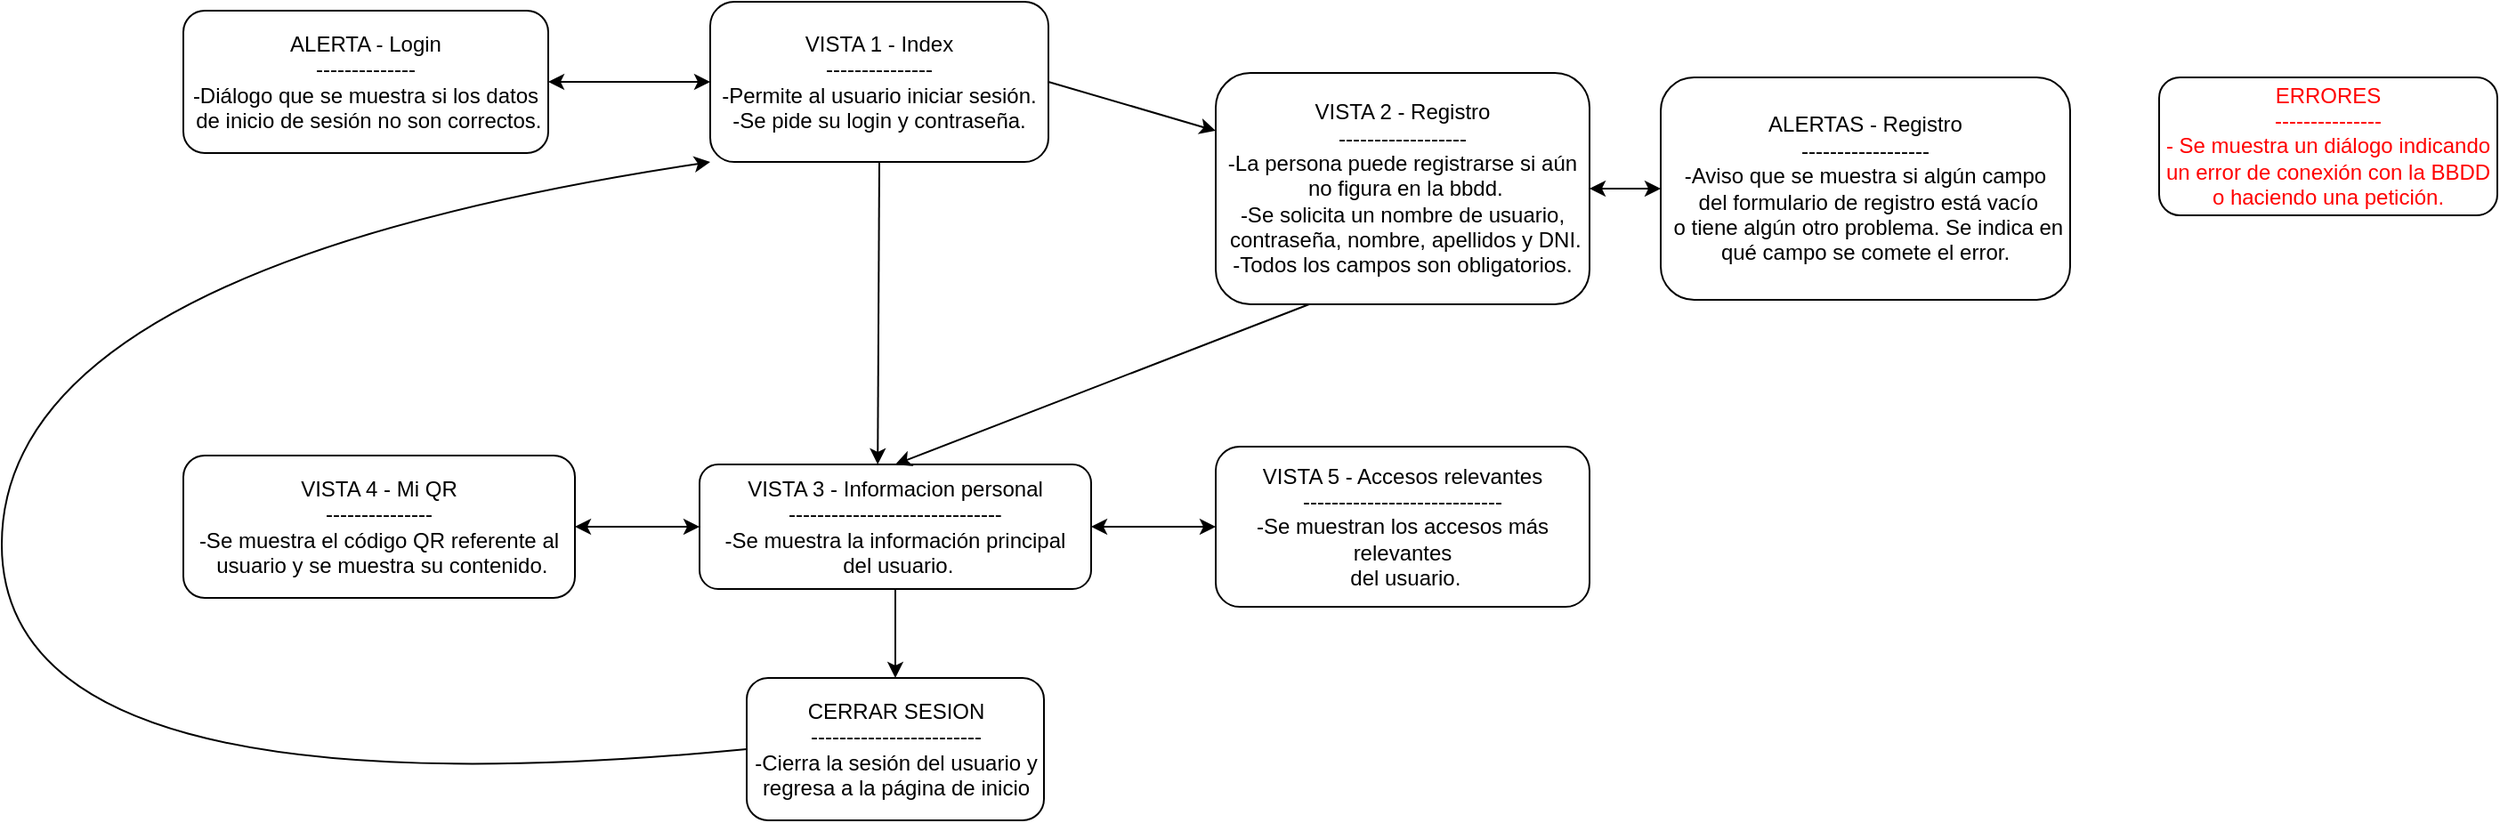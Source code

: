 <mxfile version="15.9.6" type="device"><diagram id="yWOGK6179sfe3x10DwoG" name="Page-1"><mxGraphModel dx="1221" dy="681" grid="1" gridSize="10" guides="1" tooltips="1" connect="1" arrows="1" fold="1" page="1" pageScale="1" pageWidth="827" pageHeight="1169" math="0" shadow="0"><root><mxCell id="0"/><mxCell id="1" parent="0"/><mxCell id="VSFZB5TWowHhMxwUCaiu-1" value="&lt;div&gt;VISTA 1 - Index&lt;/div&gt;&lt;div&gt;---------------&lt;/div&gt;&lt;div&gt;-Permite al usuario iniciar sesión.&lt;/div&gt;&lt;div&gt;-Se pide su login y contraseña.&lt;/div&gt;" style="rounded=1;whiteSpace=wrap;html=1;" parent="1" vertex="1"><mxGeometry x="468" y="190" width="190" height="90" as="geometry"/></mxCell><mxCell id="VSFZB5TWowHhMxwUCaiu-2" value="&lt;div&gt;ALERTA - Login&lt;/div&gt;&lt;div&gt;--------------&lt;/div&gt;&lt;div&gt;-Diálogo que se muestra si los datos&lt;/div&gt;&lt;div&gt;&amp;nbsp;de inicio de sesión no son correctos.&lt;/div&gt;" style="rounded=1;whiteSpace=wrap;html=1;" parent="1" vertex="1"><mxGeometry x="172" y="195" width="205" height="80" as="geometry"/></mxCell><mxCell id="VSFZB5TWowHhMxwUCaiu-3" value="&lt;div&gt;VISTA 2 - Registro&lt;/div&gt;&lt;div&gt;------------------&lt;/div&gt;&lt;div&gt;-La persona puede registrarse si aún&lt;/div&gt;&lt;div&gt;&amp;nbsp;no figura en la bbdd.&lt;/div&gt;&lt;div&gt;-Se solicita un nombre de usuario,&lt;/div&gt;&lt;div&gt;&amp;nbsp;contraseña, nombre, apellidos y DNI.&lt;/div&gt;&lt;div&gt;-Todos los campos son obligatorios.&lt;/div&gt;" style="rounded=1;whiteSpace=wrap;html=1;" parent="1" vertex="1"><mxGeometry x="752" y="230" width="210" height="130" as="geometry"/></mxCell><mxCell id="VSFZB5TWowHhMxwUCaiu-4" value="&lt;div&gt;ALERTAS - Registro&lt;/div&gt;&lt;div&gt;------------------&lt;/div&gt;&lt;div&gt;-Aviso que se muestra si algún campo&lt;/div&gt;&lt;div&gt;&amp;nbsp;del formulario de registro está vacío&lt;/div&gt;&lt;div&gt;&amp;nbsp;o tiene algún otro problema. Se indica en qué campo se comete el error.&lt;/div&gt;" style="rounded=1;whiteSpace=wrap;html=1;" parent="1" vertex="1"><mxGeometry x="1002" y="232.5" width="230" height="125" as="geometry"/></mxCell><mxCell id="VSFZB5TWowHhMxwUCaiu-5" value="&lt;div&gt;VISTA 3 - Informacion personal&lt;/div&gt;&lt;div&gt;------------------------------&lt;/div&gt;&lt;div&gt;-Se muestra la información principal&lt;/div&gt;&lt;div&gt;&amp;nbsp;del usuario.&lt;/div&gt;" style="rounded=1;whiteSpace=wrap;html=1;" parent="1" vertex="1"><mxGeometry x="462" y="450" width="220" height="70" as="geometry"/></mxCell><mxCell id="VSFZB5TWowHhMxwUCaiu-6" value="&lt;div&gt;VISTA 4 - Mi QR&lt;/div&gt;&lt;div&gt;---------------&lt;/div&gt;&lt;div&gt;-Se muestra el código QR referente al&lt;/div&gt;&lt;div&gt;&amp;nbsp;usuario y se muestra su contenido.&lt;/div&gt;" style="rounded=1;whiteSpace=wrap;html=1;" parent="1" vertex="1"><mxGeometry x="172" y="445" width="220" height="80" as="geometry"/></mxCell><mxCell id="VSFZB5TWowHhMxwUCaiu-7" value="&lt;div&gt;VISTA 5 - Accesos relevantes&lt;/div&gt;&lt;div&gt;----------------------------&lt;/div&gt;&lt;div&gt;-Se muestran los accesos más relevantes&lt;/div&gt;&lt;div&gt;&amp;nbsp;del usuario.&lt;/div&gt;" style="rounded=1;whiteSpace=wrap;html=1;" parent="1" vertex="1"><mxGeometry x="752" y="440" width="210" height="90" as="geometry"/></mxCell><mxCell id="VSFZB5TWowHhMxwUCaiu-8" value="" style="endArrow=classic;startArrow=classic;html=1;rounded=0;exitX=1;exitY=0.5;exitDx=0;exitDy=0;entryX=0;entryY=0.5;entryDx=0;entryDy=0;" parent="1" source="VSFZB5TWowHhMxwUCaiu-2" target="VSFZB5TWowHhMxwUCaiu-1" edge="1"><mxGeometry width="50" height="50" relative="1" as="geometry"><mxPoint x="622" y="360" as="sourcePoint"/><mxPoint x="672" y="310" as="targetPoint"/></mxGeometry></mxCell><mxCell id="VSFZB5TWowHhMxwUCaiu-10" value="" style="endArrow=classic;html=1;rounded=0;exitX=1;exitY=0.5;exitDx=0;exitDy=0;entryX=0;entryY=0.25;entryDx=0;entryDy=0;" parent="1" source="VSFZB5TWowHhMxwUCaiu-1" target="VSFZB5TWowHhMxwUCaiu-3" edge="1"><mxGeometry width="50" height="50" relative="1" as="geometry"><mxPoint x="632" y="290" as="sourcePoint"/><mxPoint x="682" y="240" as="targetPoint"/></mxGeometry></mxCell><mxCell id="VSFZB5TWowHhMxwUCaiu-11" value="" style="endArrow=classic;startArrow=classic;html=1;rounded=0;exitX=1;exitY=0.5;exitDx=0;exitDy=0;entryX=0;entryY=0.5;entryDx=0;entryDy=0;" parent="1" source="VSFZB5TWowHhMxwUCaiu-3" target="VSFZB5TWowHhMxwUCaiu-4" edge="1"><mxGeometry width="50" height="50" relative="1" as="geometry"><mxPoint x="962" y="430" as="sourcePoint"/><mxPoint x="1012" y="380" as="targetPoint"/></mxGeometry></mxCell><mxCell id="VSFZB5TWowHhMxwUCaiu-12" value="" style="endArrow=classic;html=1;rounded=0;exitX=0.25;exitY=1;exitDx=0;exitDy=0;entryX=0.5;entryY=0;entryDx=0;entryDy=0;" parent="1" source="VSFZB5TWowHhMxwUCaiu-3" target="VSFZB5TWowHhMxwUCaiu-5" edge="1"><mxGeometry width="50" height="50" relative="1" as="geometry"><mxPoint x="622" y="360" as="sourcePoint"/><mxPoint x="672" y="310" as="targetPoint"/></mxGeometry></mxCell><mxCell id="VSFZB5TWowHhMxwUCaiu-13" value="" style="endArrow=classic;html=1;rounded=0;exitX=0.5;exitY=1;exitDx=0;exitDy=0;entryX=0.455;entryY=0;entryDx=0;entryDy=0;entryPerimeter=0;" parent="1" source="VSFZB5TWowHhMxwUCaiu-1" target="VSFZB5TWowHhMxwUCaiu-5" edge="1"><mxGeometry width="50" height="50" relative="1" as="geometry"><mxPoint x="542" y="330" as="sourcePoint"/><mxPoint x="592" y="280" as="targetPoint"/></mxGeometry></mxCell><mxCell id="VSFZB5TWowHhMxwUCaiu-14" value="" style="endArrow=classic;startArrow=classic;html=1;rounded=0;exitX=1;exitY=0.5;exitDx=0;exitDy=0;entryX=0;entryY=0.5;entryDx=0;entryDy=0;" parent="1" source="VSFZB5TWowHhMxwUCaiu-6" target="VSFZB5TWowHhMxwUCaiu-5" edge="1"><mxGeometry width="50" height="50" relative="1" as="geometry"><mxPoint x="292" y="420" as="sourcePoint"/><mxPoint x="342" y="370" as="targetPoint"/></mxGeometry></mxCell><mxCell id="VSFZB5TWowHhMxwUCaiu-15" value="" style="endArrow=classic;startArrow=classic;html=1;rounded=0;exitX=1;exitY=0.5;exitDx=0;exitDy=0;entryX=0;entryY=0.5;entryDx=0;entryDy=0;" parent="1" source="VSFZB5TWowHhMxwUCaiu-5" target="VSFZB5TWowHhMxwUCaiu-7" edge="1"><mxGeometry width="50" height="50" relative="1" as="geometry"><mxPoint x="652" y="640" as="sourcePoint"/><mxPoint x="702" y="590" as="targetPoint"/></mxGeometry></mxCell><mxCell id="DDJ6H1AoMJXAKZOx_DYf-1" value="&lt;font color=&quot;#ff0000&quot;&gt;ERRORES&lt;br&gt;---------------&lt;br&gt;- Se muestra un diálogo indicando un error de conexión con la BBDD o haciendo una petición.&lt;/font&gt;" style="rounded=1;whiteSpace=wrap;html=1;" parent="1" vertex="1"><mxGeometry x="1282" y="232.5" width="190" height="77.5" as="geometry"/></mxCell><mxCell id="ublfHxUzABFxn1HZVWXb-1" value="CERRAR SESION&lt;br&gt;------------------------&lt;br&gt;-Cierra la sesión del usuario y regresa a la página de inicio" style="rounded=1;whiteSpace=wrap;html=1;" vertex="1" parent="1"><mxGeometry x="488.5" y="570" width="167" height="80" as="geometry"/></mxCell><mxCell id="ublfHxUzABFxn1HZVWXb-2" value="" style="curved=1;endArrow=classic;html=1;rounded=0;exitX=0;exitY=0.5;exitDx=0;exitDy=0;entryX=0;entryY=1;entryDx=0;entryDy=0;" edge="1" parent="1" source="ublfHxUzABFxn1HZVWXb-1" target="VSFZB5TWowHhMxwUCaiu-1"><mxGeometry width="50" height="50" relative="1" as="geometry"><mxPoint x="520" y="480" as="sourcePoint"/><mxPoint x="570" y="430" as="targetPoint"/><Array as="points"><mxPoint x="70" y="650"/><mxPoint x="70" y="340"/></Array></mxGeometry></mxCell><mxCell id="ublfHxUzABFxn1HZVWXb-5" value="" style="endArrow=classic;html=1;rounded=0;exitX=0.5;exitY=1;exitDx=0;exitDy=0;entryX=0.5;entryY=0;entryDx=0;entryDy=0;" edge="1" parent="1" source="VSFZB5TWowHhMxwUCaiu-5" target="ublfHxUzABFxn1HZVWXb-1"><mxGeometry width="50" height="50" relative="1" as="geometry"><mxPoint x="530" y="480" as="sourcePoint"/><mxPoint x="580" y="430" as="targetPoint"/></mxGeometry></mxCell></root></mxGraphModel></diagram></mxfile>